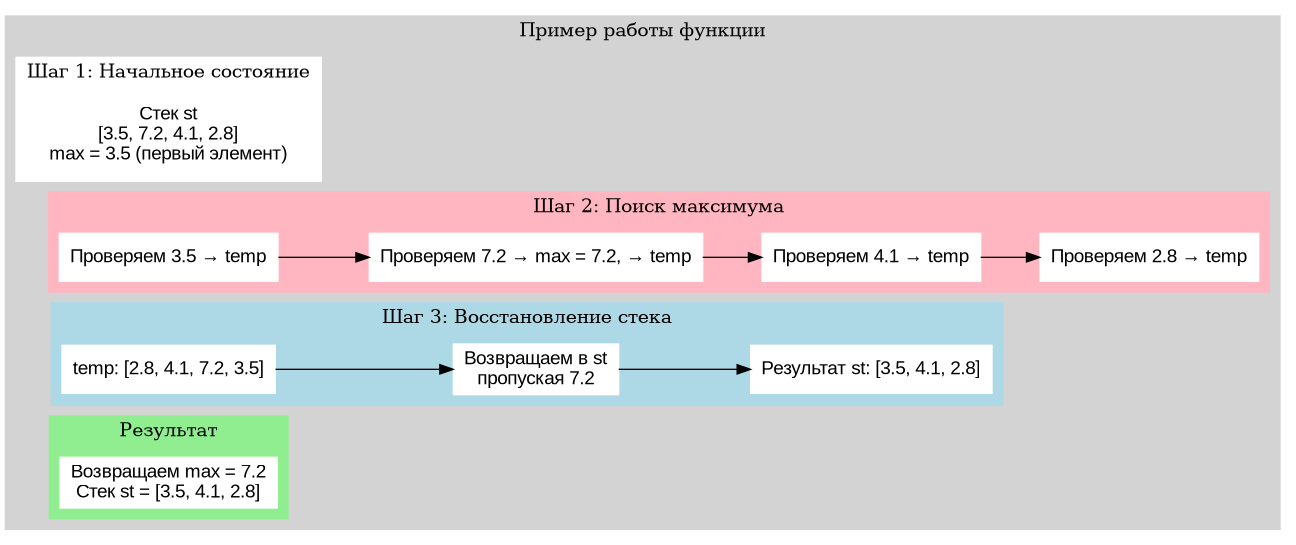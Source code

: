 @startdot
digraph G {
    rankdir=LR;
    node [shape=box, fontname="Arial"];
    
    subgraph cluster_example {
        label="Пример работы функции";
        style=filled;
        color=lightgrey;
        
        subgraph cluster_step1 {
            label="Шаг 1: Начальное состояние";
            style=filled;
            color=white;
            node [style=filled,color=white];
            
            s1 [label="Стек st\n[3.5, 7.2, 4.1, 2.8]\nmax = 3.5 (первый элемент)"];
        }
        
        subgraph cluster_step2 {
            label="Шаг 2: Поиск максимума";
            style=filled;
            color=lightpink;
            node [style=filled,color=white];
            
            s2_1 [label="Проверяем 3.5 → temp"];
            s2_2 [label="Проверяем 7.2 → max = 7.2, → temp"];
            s2_3 [label="Проверяем 4.1 → temp"];
            s2_4 [label="Проверяем 2.8 → temp"];
            
            s2_1 -> s2_2 -> s2_3 -> s2_4;
        }
        
        subgraph cluster_step3 {
            label="Шаг 3: Восстановление стека";
            style=filled;
            color=lightblue;
            node [style=filled,color=white];
            
            s3_1 [label="temp: [2.8, 4.1, 7.2, 3.5]"];
            s3_2 [label="Возвращаем в st\nпропуская 7.2"];
            s3_3 [label="Результат st: [3.5, 4.1, 2.8]"];
            
            s3_1 -> s3_2 -> s3_3;
        }
        
        subgraph cluster_result {
            label="Результат";
            style=filled;
            color=lightgreen;
            node [style=filled,color=white];
            
            r1 [label="Возвращаем max = 7.2\nСтек st = [3.5, 4.1, 2.8]"];
        }
    }
}
@enddot
